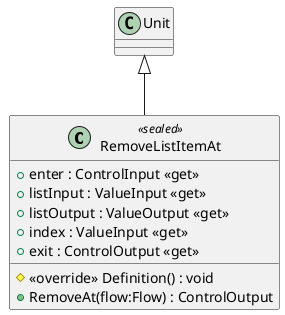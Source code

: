 @startuml
class RemoveListItemAt <<sealed>> {
    + enter : ControlInput <<get>>
    + listInput : ValueInput <<get>>
    + listOutput : ValueOutput <<get>>
    + index : ValueInput <<get>>
    + exit : ControlOutput <<get>>
    # <<override>> Definition() : void
    + RemoveAt(flow:Flow) : ControlOutput
}
Unit <|-- RemoveListItemAt
@enduml
